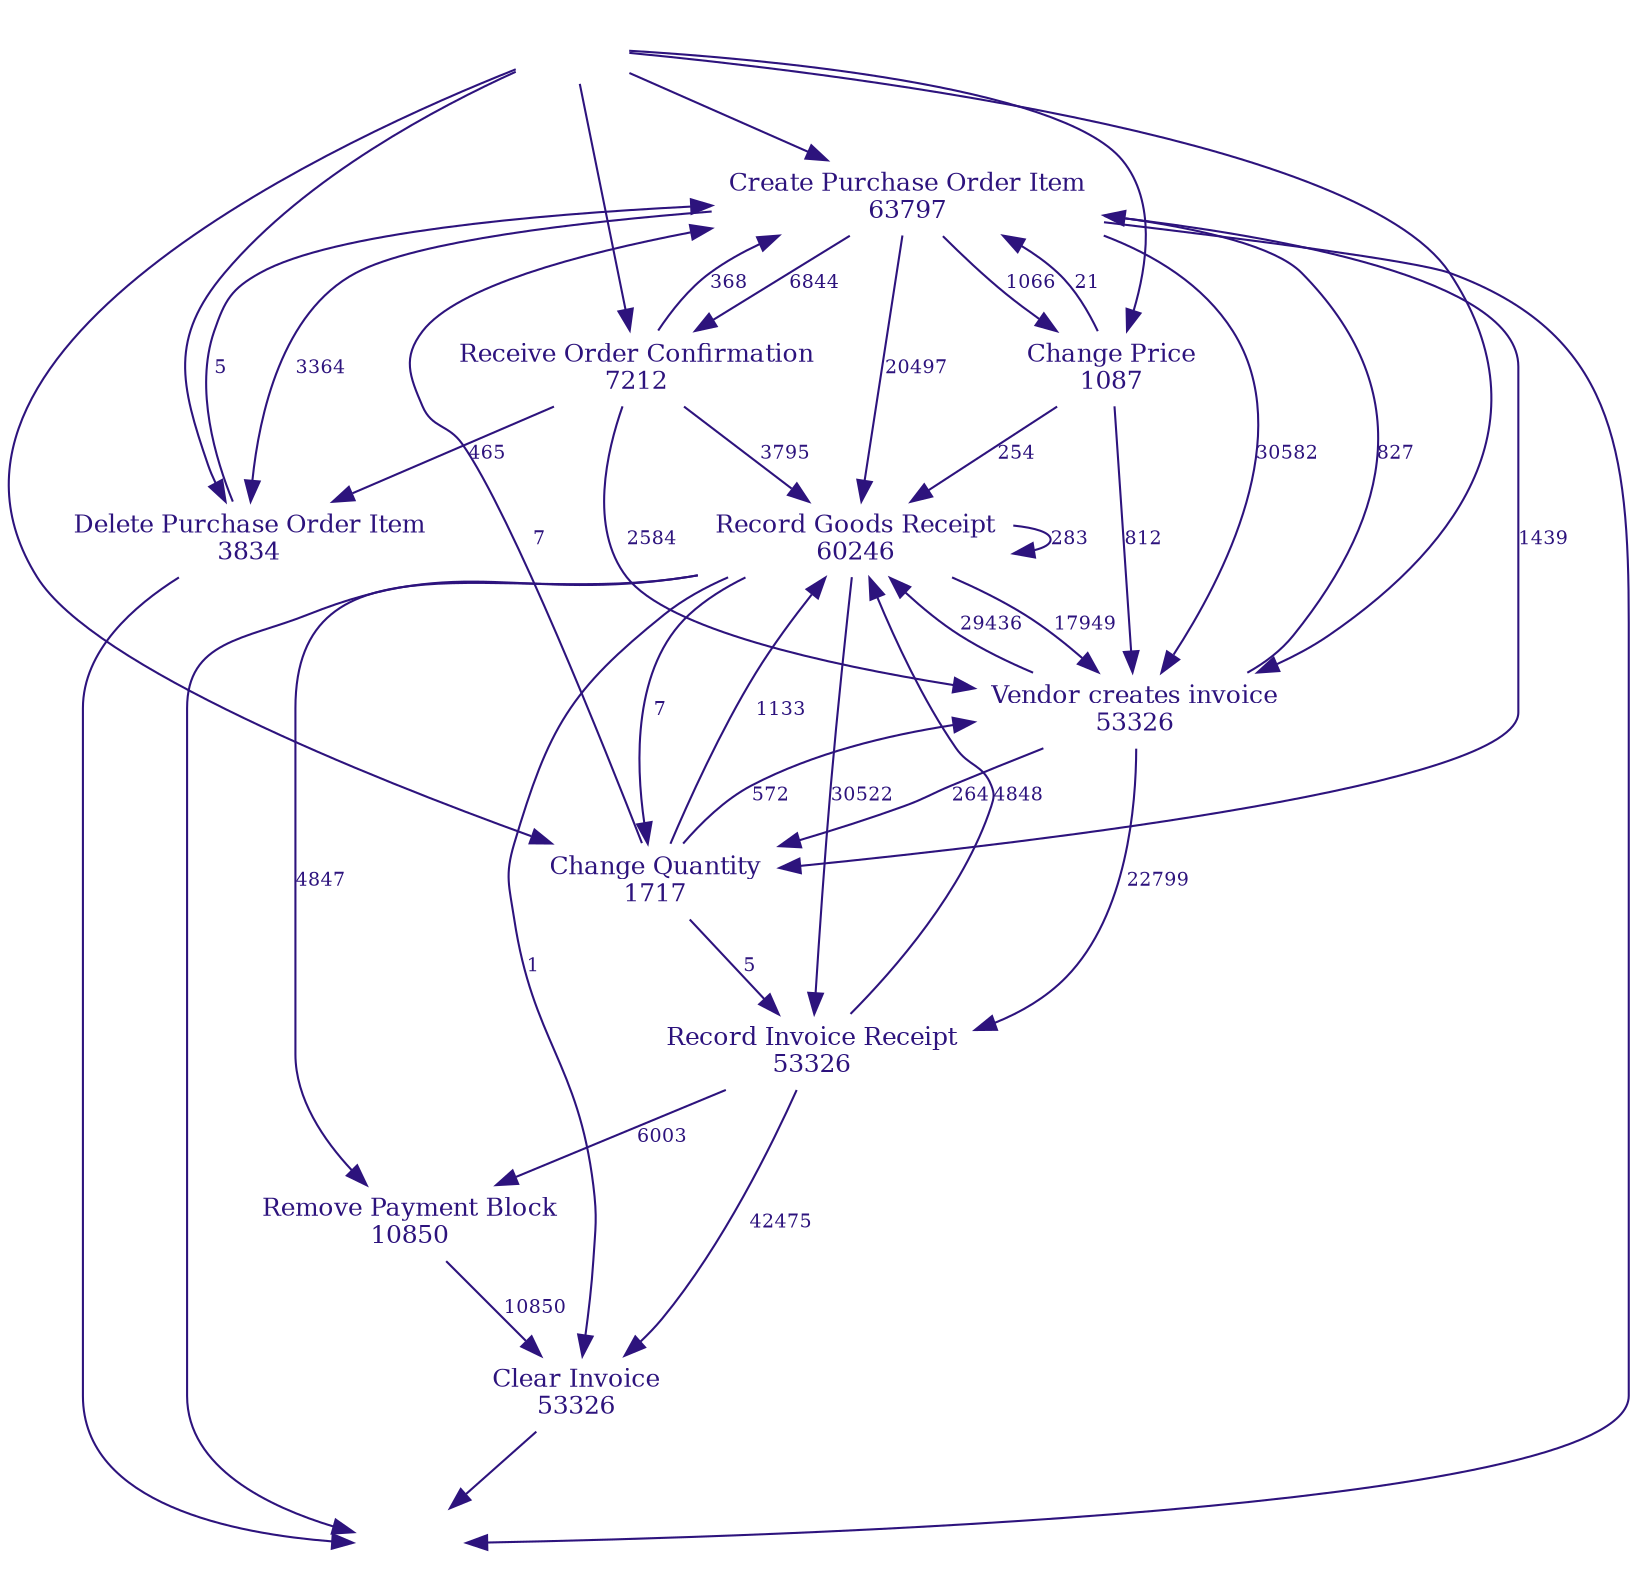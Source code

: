 digraph graph1 {
	node [color="#2d137d" fontcolor="#2d137d" fontsize=12.0 image="11.png" shape=plaintext size=2]
	edge [color="#2d137d" fontcolor="#2d137d" fontsize=9.0]
	"Create Purchase Order Item" [label="Create Purchase Order Item
63797"]
	"Receive Order Confirmation" [label="Receive Order Confirmation
7212"]
	"Record Goods Receipt" [label="Record Goods Receipt
60246"]
	"Vendor creates invoice" [label="Vendor creates invoice
53326"]
	"Record Invoice Receipt" [label="Record Invoice Receipt
53326"]
	"Clear Invoice" [label="Clear Invoice
53326"]
	"Change Quantity" [label="Change Quantity
1717"]
	"Remove Payment Block" [label="Remove Payment Block
10850"]
	"Change Price" [label="Change Price
1087"]
	"Delete Purchase Order Item" [label="Delete Purchase Order Item
3834"]
	startevent [label="" image=""]
	endevent [label="" image=""]
	startevent -> "Create Purchase Order Item"
	startevent -> "Vendor creates invoice"
	startevent -> "Change Quantity"
	startevent -> "Change Price"
	startevent -> "Delete Purchase Order Item"
	startevent -> "Receive Order Confirmation"
	"Clear Invoice" -> endevent
	"Record Goods Receipt" -> endevent
	"Delete Purchase Order Item" -> endevent
	"Create Purchase Order Item" -> endevent
	"Remove Payment Block" -> "Clear Invoice" [label=10850]
	"Receive Order Confirmation" -> "Vendor creates invoice" [label=2584]
	"Vendor creates invoice" -> "Create Purchase Order Item" [label=827]
	"Change Quantity" -> "Vendor creates invoice" [label=572]
	"Record Invoice Receipt" -> "Clear Invoice" [label=42475]
	"Create Purchase Order Item" -> "Record Goods Receipt" [label=20497]
	"Create Purchase Order Item" -> "Receive Order Confirmation" [label=6844]
	"Delete Purchase Order Item" -> "Create Purchase Order Item" [label=5]
	"Change Quantity" -> "Create Purchase Order Item" [label=7]
	"Record Goods Receipt" -> "Record Goods Receipt" [label=283]
	"Receive Order Confirmation" -> "Create Purchase Order Item" [label=368]
	"Create Purchase Order Item" -> "Change Quantity" [label=1439]
	"Create Purchase Order Item" -> "Change Price" [label=1066]
	"Record Invoice Receipt" -> "Remove Payment Block" [label=6003]
	"Create Purchase Order Item" -> "Delete Purchase Order Item" [label=3364]
	"Record Goods Receipt" -> "Change Quantity" [label=7]
	"Vendor creates invoice" -> "Record Goods Receipt" [label=29436]
	"Record Goods Receipt" -> "Clear Invoice" [label=1]
	"Change Quantity" -> "Record Goods Receipt" [label=1133]
	"Receive Order Confirmation" -> "Record Goods Receipt" [label=3795]
	"Vendor creates invoice" -> "Change Quantity" [label=264]
	"Change Price" -> "Vendor creates invoice" [label=812]
	"Record Goods Receipt" -> "Record Invoice Receipt" [label=30522]
	"Record Goods Receipt" -> "Remove Payment Block" [label=4847]
	"Receive Order Confirmation" -> "Delete Purchase Order Item" [label=465]
	"Vendor creates invoice" -> "Record Invoice Receipt" [label=22799]
	"Change Price" -> "Create Purchase Order Item" [label=21]
	"Create Purchase Order Item" -> "Vendor creates invoice" [label=30582]
	"Change Quantity" -> "Record Invoice Receipt" [label=5]
	"Record Goods Receipt" -> "Vendor creates invoice" [label=17949]
	"Change Price" -> "Record Goods Receipt" [label=254]
	"Record Invoice Receipt" -> "Record Goods Receipt" [label=4848]
}
